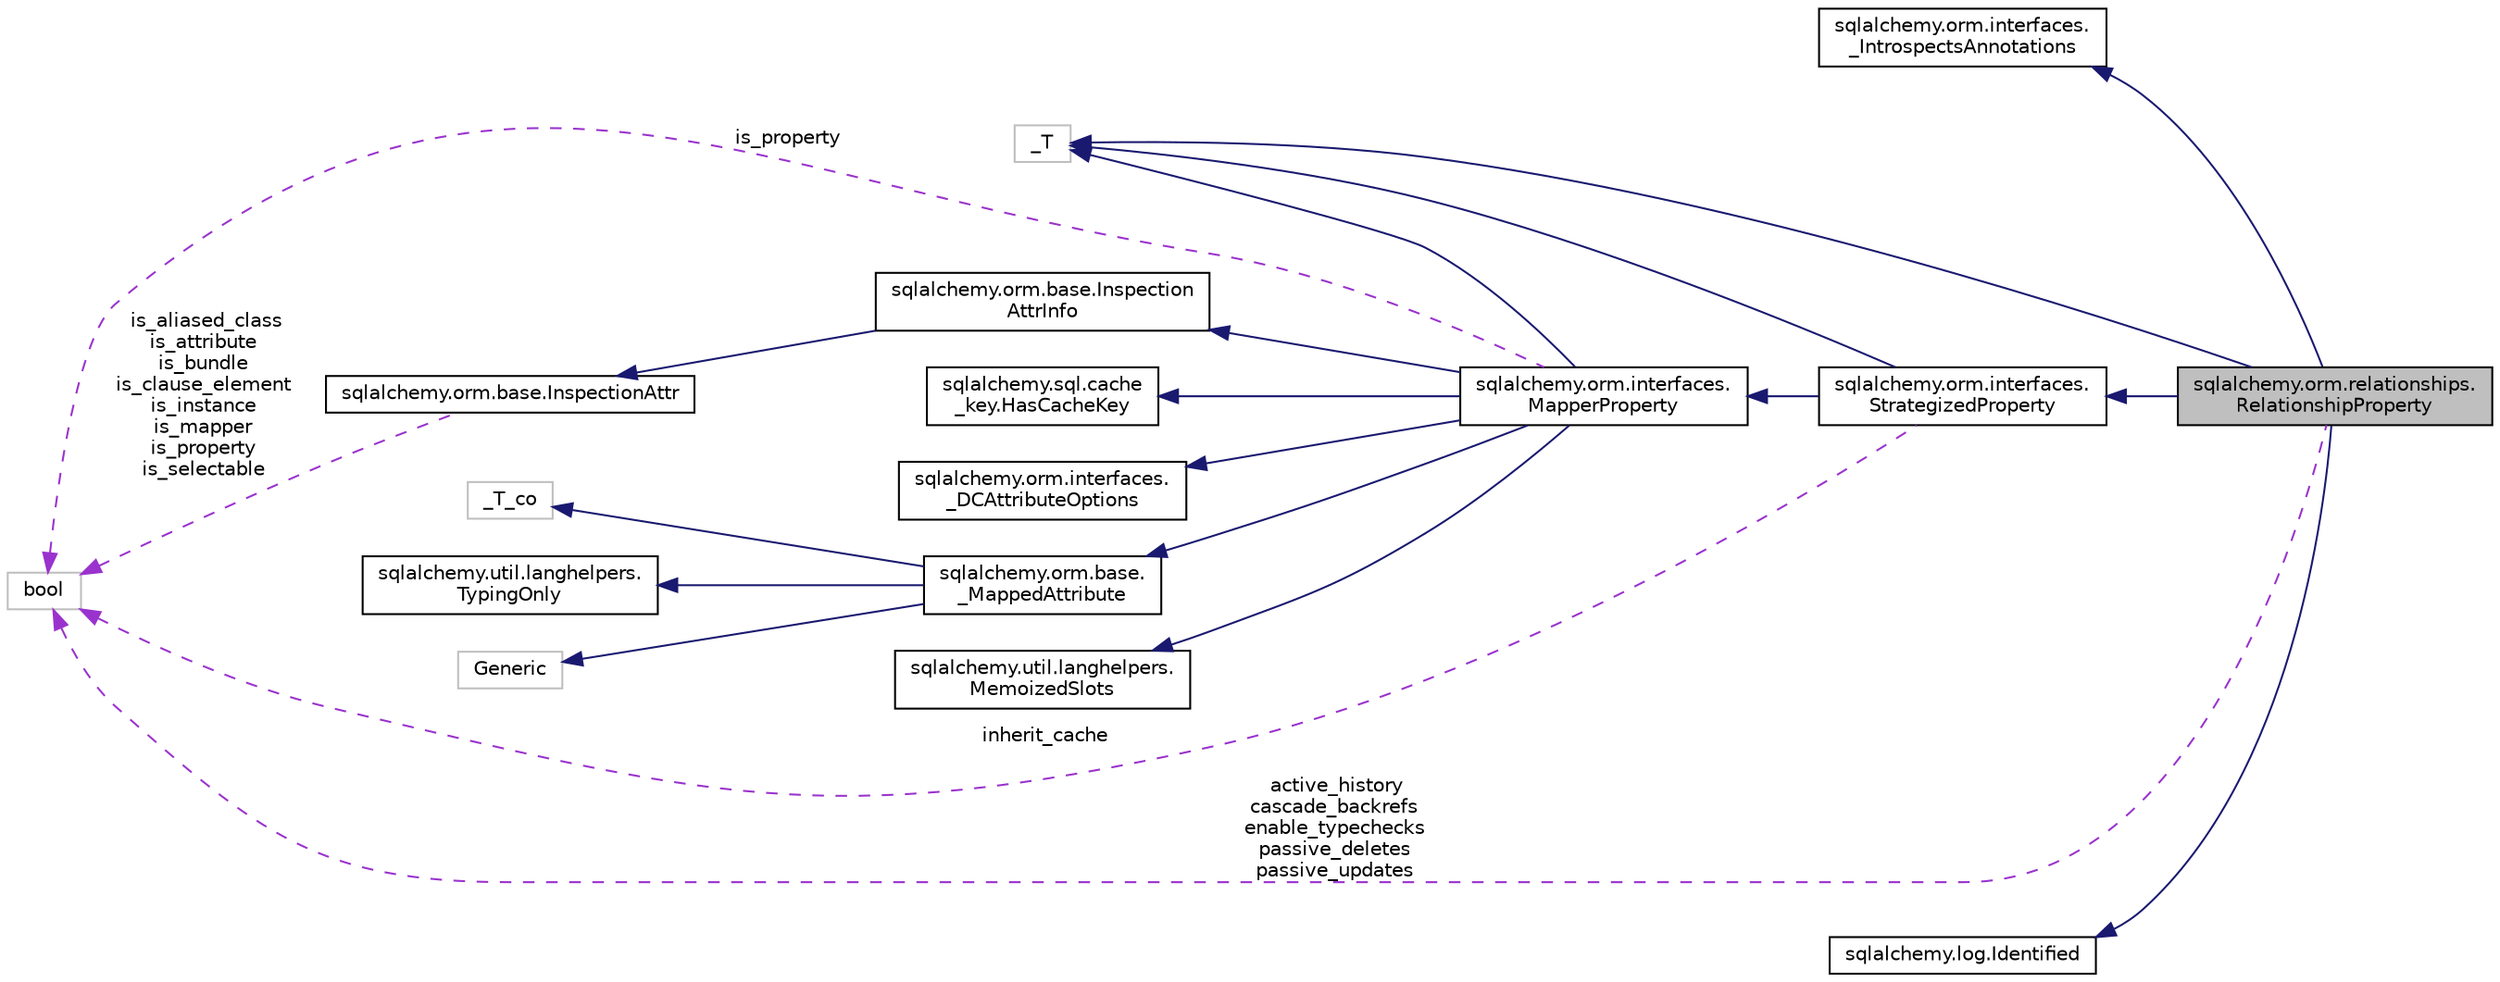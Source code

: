 digraph "sqlalchemy.orm.relationships.RelationshipProperty"
{
 // LATEX_PDF_SIZE
  edge [fontname="Helvetica",fontsize="10",labelfontname="Helvetica",labelfontsize="10"];
  node [fontname="Helvetica",fontsize="10",shape=record];
  rankdir="LR";
  Node1 [label="sqlalchemy.orm.relationships.\lRelationshipProperty",height=0.2,width=0.4,color="black", fillcolor="grey75", style="filled", fontcolor="black",tooltip=" "];
  Node2 -> Node1 [dir="back",color="midnightblue",fontsize="10",style="solid",fontname="Helvetica"];
  Node2 [label="sqlalchemy.orm.interfaces.\l_IntrospectsAnnotations",height=0.2,width=0.4,color="black", fillcolor="white", style="filled",URL="$classsqlalchemy_1_1orm_1_1interfaces_1_1__IntrospectsAnnotations.html",tooltip=" "];
  Node3 -> Node1 [dir="back",color="midnightblue",fontsize="10",style="solid",fontname="Helvetica"];
  Node3 [label="sqlalchemy.orm.interfaces.\lStrategizedProperty",height=0.2,width=0.4,color="black", fillcolor="white", style="filled",URL="$classsqlalchemy_1_1orm_1_1interfaces_1_1StrategizedProperty.html",tooltip=" "];
  Node4 -> Node3 [dir="back",color="midnightblue",fontsize="10",style="solid",fontname="Helvetica"];
  Node4 [label="sqlalchemy.orm.interfaces.\lMapperProperty",height=0.2,width=0.4,color="black", fillcolor="white", style="filled",URL="$classsqlalchemy_1_1orm_1_1interfaces_1_1MapperProperty.html",tooltip=" "];
  Node5 -> Node4 [dir="back",color="midnightblue",fontsize="10",style="solid",fontname="Helvetica"];
  Node5 [label="sqlalchemy.sql.cache\l_key.HasCacheKey",height=0.2,width=0.4,color="black", fillcolor="white", style="filled",URL="$classsqlalchemy_1_1sql_1_1cache__key_1_1HasCacheKey.html",tooltip=" "];
  Node6 -> Node4 [dir="back",color="midnightblue",fontsize="10",style="solid",fontname="Helvetica"];
  Node6 [label="sqlalchemy.orm.interfaces.\l_DCAttributeOptions",height=0.2,width=0.4,color="black", fillcolor="white", style="filled",URL="$classsqlalchemy_1_1orm_1_1interfaces_1_1__DCAttributeOptions.html",tooltip=" "];
  Node7 -> Node4 [dir="back",color="midnightblue",fontsize="10",style="solid",fontname="Helvetica"];
  Node7 [label="sqlalchemy.orm.base.\l_MappedAttribute",height=0.2,width=0.4,color="black", fillcolor="white", style="filled",URL="$classsqlalchemy_1_1orm_1_1base_1_1__MappedAttribute.html",tooltip=" "];
  Node8 -> Node7 [dir="back",color="midnightblue",fontsize="10",style="solid",fontname="Helvetica"];
  Node8 [label="Generic",height=0.2,width=0.4,color="grey75", fillcolor="white", style="filled",tooltip=" "];
  Node9 -> Node7 [dir="back",color="midnightblue",fontsize="10",style="solid",fontname="Helvetica"];
  Node9 [label="_T_co",height=0.2,width=0.4,color="grey75", fillcolor="white", style="filled",tooltip=" "];
  Node10 -> Node7 [dir="back",color="midnightblue",fontsize="10",style="solid",fontname="Helvetica"];
  Node10 [label="sqlalchemy.util.langhelpers.\lTypingOnly",height=0.2,width=0.4,color="black", fillcolor="white", style="filled",URL="$classsqlalchemy_1_1util_1_1langhelpers_1_1TypingOnly.html",tooltip=" "];
  Node11 -> Node4 [dir="back",color="midnightblue",fontsize="10",style="solid",fontname="Helvetica"];
  Node11 [label="_T",height=0.2,width=0.4,color="grey75", fillcolor="white", style="filled",tooltip=" "];
  Node12 -> Node4 [dir="back",color="midnightblue",fontsize="10",style="solid",fontname="Helvetica"];
  Node12 [label="sqlalchemy.orm.base.Inspection\lAttrInfo",height=0.2,width=0.4,color="black", fillcolor="white", style="filled",URL="$classsqlalchemy_1_1orm_1_1base_1_1InspectionAttrInfo.html",tooltip=" "];
  Node13 -> Node12 [dir="back",color="midnightblue",fontsize="10",style="solid",fontname="Helvetica"];
  Node13 [label="sqlalchemy.orm.base.InspectionAttr",height=0.2,width=0.4,color="black", fillcolor="white", style="filled",URL="$classsqlalchemy_1_1orm_1_1base_1_1InspectionAttr.html",tooltip=" "];
  Node14 -> Node13 [dir="back",color="darkorchid3",fontsize="10",style="dashed",label=" is_aliased_class\nis_attribute\nis_bundle\nis_clause_element\nis_instance\nis_mapper\nis_property\nis_selectable" ,fontname="Helvetica"];
  Node14 [label="bool",height=0.2,width=0.4,color="grey75", fillcolor="white", style="filled",tooltip=" "];
  Node15 -> Node4 [dir="back",color="midnightblue",fontsize="10",style="solid",fontname="Helvetica"];
  Node15 [label="sqlalchemy.util.langhelpers.\lMemoizedSlots",height=0.2,width=0.4,color="black", fillcolor="white", style="filled",URL="$classsqlalchemy_1_1util_1_1langhelpers_1_1MemoizedSlots.html",tooltip=" "];
  Node14 -> Node4 [dir="back",color="darkorchid3",fontsize="10",style="dashed",label=" is_property" ,fontname="Helvetica"];
  Node11 -> Node3 [dir="back",color="midnightblue",fontsize="10",style="solid",fontname="Helvetica"];
  Node14 -> Node3 [dir="back",color="darkorchid3",fontsize="10",style="dashed",label=" inherit_cache" ,fontname="Helvetica"];
  Node11 -> Node1 [dir="back",color="midnightblue",fontsize="10",style="solid",fontname="Helvetica"];
  Node16 -> Node1 [dir="back",color="midnightblue",fontsize="10",style="solid",fontname="Helvetica"];
  Node16 [label="sqlalchemy.log.Identified",height=0.2,width=0.4,color="black", fillcolor="white", style="filled",URL="$classsqlalchemy_1_1log_1_1Identified.html",tooltip=" "];
  Node14 -> Node1 [dir="back",color="darkorchid3",fontsize="10",style="dashed",label=" active_history\ncascade_backrefs\nenable_typechecks\npassive_deletes\npassive_updates" ,fontname="Helvetica"];
}
